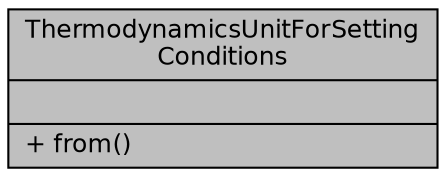 digraph "ThermodynamicsUnitForSettingConditions"
{
  bgcolor="transparent";
  edge [fontname="Helvetica",fontsize="12",labelfontname="Helvetica",labelfontsize="12"];
  node [fontname="Helvetica",fontsize="12",shape=record];
  Node1 [label="{ThermodynamicsUnitForSetting\lConditions\n||+ from()\l}",height=0.2,width=0.4,color="black", fillcolor="grey75", style="filled", fontcolor="black"];
}
